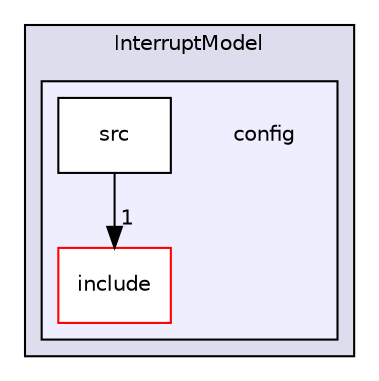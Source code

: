 digraph "/workplace/avs-device-sdk/InterruptModel/config" {
  compound=true
  node [ fontsize="10", fontname="Helvetica"];
  edge [ labelfontsize="10", labelfontname="Helvetica"];
  subgraph clusterdir_1da5878b5eab0954316ec5377b4b3029 {
    graph [ bgcolor="#ddddee", pencolor="black", label="InterruptModel" fontname="Helvetica", fontsize="10", URL="dir_1da5878b5eab0954316ec5377b4b3029.html"]
  subgraph clusterdir_9c916b96ccc8100ddc8807b42abe16a5 {
    graph [ bgcolor="#eeeeff", pencolor="black", label="" URL="dir_9c916b96ccc8100ddc8807b42abe16a5.html"];
    dir_9c916b96ccc8100ddc8807b42abe16a5 [shape=plaintext label="config"];
    dir_424ea585b39fc1bfc6b6ce70aae6947d [shape=box label="include" color="red" fillcolor="white" style="filled" URL="dir_424ea585b39fc1bfc6b6ce70aae6947d.html"];
    dir_bb9381d228436e4e3074dfd0529ad393 [shape=box label="src" color="black" fillcolor="white" style="filled" URL="dir_bb9381d228436e4e3074dfd0529ad393.html"];
  }
  }
  dir_bb9381d228436e4e3074dfd0529ad393->dir_424ea585b39fc1bfc6b6ce70aae6947d [headlabel="1", labeldistance=1.5 headhref="dir_000529_000526.html"];
}

